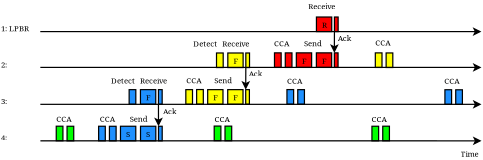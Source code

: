 <?xml version="1.0" encoding="UTF-8"?>
<dia:diagram xmlns:dia="http://www.lysator.liu.se/~alla/dia/">
  <dia:layer name="Background" visible="true" active="true">
    <dia:object type="Standard - Text" version="1" id="O0">
      <dia:attribute name="obj_pos">
        <dia:point val="1.5,5"/>
      </dia:attribute>
      <dia:attribute name="obj_bb">
        <dia:rectangle val="1.5,4.405;4.133,5.152"/>
      </dia:attribute>
      <dia:attribute name="text">
        <dia:composite type="text">
          <dia:attribute name="string">
            <dia:string>#1: LPBR#</dia:string>
          </dia:attribute>
          <dia:attribute name="font">
            <dia:font family="serif" style="0" name="Times-Roman"/>
          </dia:attribute>
          <dia:attribute name="height">
            <dia:real val="0.8"/>
          </dia:attribute>
          <dia:attribute name="pos">
            <dia:point val="1.5,5"/>
          </dia:attribute>
          <dia:attribute name="color">
            <dia:color val="#000000"/>
          </dia:attribute>
          <dia:attribute name="alignment">
            <dia:enum val="0"/>
          </dia:attribute>
        </dia:composite>
      </dia:attribute>
      <dia:attribute name="valign">
        <dia:enum val="3"/>
      </dia:attribute>
    </dia:object>
    <dia:object type="Standard - Text" version="1" id="O1">
      <dia:attribute name="obj_pos">
        <dia:point val="1.5,8"/>
      </dia:attribute>
      <dia:attribute name="obj_bb">
        <dia:rectangle val="1.5,7.405;2.325,8.152"/>
      </dia:attribute>
      <dia:attribute name="text">
        <dia:composite type="text">
          <dia:attribute name="string">
            <dia:string>#2: #</dia:string>
          </dia:attribute>
          <dia:attribute name="font">
            <dia:font family="serif" style="0" name="Times-Roman"/>
          </dia:attribute>
          <dia:attribute name="height">
            <dia:real val="0.8"/>
          </dia:attribute>
          <dia:attribute name="pos">
            <dia:point val="1.5,8"/>
          </dia:attribute>
          <dia:attribute name="color">
            <dia:color val="#000000"/>
          </dia:attribute>
          <dia:attribute name="alignment">
            <dia:enum val="0"/>
          </dia:attribute>
        </dia:composite>
      </dia:attribute>
      <dia:attribute name="valign">
        <dia:enum val="3"/>
      </dia:attribute>
    </dia:object>
    <dia:object type="Standard - Text" version="1" id="O2">
      <dia:attribute name="obj_pos">
        <dia:point val="1.5,11"/>
      </dia:attribute>
      <dia:attribute name="obj_bb">
        <dia:rectangle val="1.5,10.405;2.123,11.152"/>
      </dia:attribute>
      <dia:attribute name="text">
        <dia:composite type="text">
          <dia:attribute name="string">
            <dia:string>#3:#</dia:string>
          </dia:attribute>
          <dia:attribute name="font">
            <dia:font family="serif" style="0" name="Times-Roman"/>
          </dia:attribute>
          <dia:attribute name="height">
            <dia:real val="0.8"/>
          </dia:attribute>
          <dia:attribute name="pos">
            <dia:point val="1.5,11"/>
          </dia:attribute>
          <dia:attribute name="color">
            <dia:color val="#000000"/>
          </dia:attribute>
          <dia:attribute name="alignment">
            <dia:enum val="0"/>
          </dia:attribute>
        </dia:composite>
      </dia:attribute>
      <dia:attribute name="valign">
        <dia:enum val="3"/>
      </dia:attribute>
    </dia:object>
    <dia:object type="Standard - Text" version="1" id="O3">
      <dia:attribute name="obj_pos">
        <dia:point val="1.5,14"/>
      </dia:attribute>
      <dia:attribute name="obj_bb">
        <dia:rectangle val="1.5,13.405;2.123,14.152"/>
      </dia:attribute>
      <dia:attribute name="text">
        <dia:composite type="text">
          <dia:attribute name="string">
            <dia:string>#4:#</dia:string>
          </dia:attribute>
          <dia:attribute name="font">
            <dia:font family="serif" style="0" name="Times-Roman"/>
          </dia:attribute>
          <dia:attribute name="height">
            <dia:real val="0.8"/>
          </dia:attribute>
          <dia:attribute name="pos">
            <dia:point val="1.5,14"/>
          </dia:attribute>
          <dia:attribute name="color">
            <dia:color val="#000000"/>
          </dia:attribute>
          <dia:attribute name="alignment">
            <dia:enum val="0"/>
          </dia:attribute>
        </dia:composite>
      </dia:attribute>
      <dia:attribute name="valign">
        <dia:enum val="3"/>
      </dia:attribute>
    </dia:object>
    <dia:object type="Standard - Box" version="0" id="O4">
      <dia:attribute name="obj_pos">
        <dia:point val="6.05,12.826"/>
      </dia:attribute>
      <dia:attribute name="obj_bb">
        <dia:rectangle val="6,12.776;6.65,14.076"/>
      </dia:attribute>
      <dia:attribute name="elem_corner">
        <dia:point val="6.05,12.826"/>
      </dia:attribute>
      <dia:attribute name="elem_width">
        <dia:real val="0.55"/>
      </dia:attribute>
      <dia:attribute name="elem_height">
        <dia:real val="1.2"/>
      </dia:attribute>
      <dia:attribute name="border_width">
        <dia:real val="0.1"/>
      </dia:attribute>
      <dia:attribute name="inner_color">
        <dia:color val="#00ff00"/>
      </dia:attribute>
      <dia:attribute name="show_background">
        <dia:boolean val="true"/>
      </dia:attribute>
    </dia:object>
    <dia:object type="Standard - Box" version="0" id="O5">
      <dia:attribute name="obj_pos">
        <dia:point val="6.94,12.831"/>
      </dia:attribute>
      <dia:attribute name="obj_bb">
        <dia:rectangle val="6.89,12.781;7.54,14.081"/>
      </dia:attribute>
      <dia:attribute name="elem_corner">
        <dia:point val="6.94,12.831"/>
      </dia:attribute>
      <dia:attribute name="elem_width">
        <dia:real val="0.55"/>
      </dia:attribute>
      <dia:attribute name="elem_height">
        <dia:real val="1.2"/>
      </dia:attribute>
      <dia:attribute name="border_width">
        <dia:real val="0.1"/>
      </dia:attribute>
      <dia:attribute name="inner_color">
        <dia:color val="#00ff00"/>
      </dia:attribute>
      <dia:attribute name="show_background">
        <dia:boolean val="true"/>
      </dia:attribute>
    </dia:object>
    <dia:object type="Standard - Box" version="0" id="O6">
      <dia:attribute name="obj_pos">
        <dia:point val="9.54,12.83"/>
      </dia:attribute>
      <dia:attribute name="obj_bb">
        <dia:rectangle val="9.49,12.78;10.14,14.08"/>
      </dia:attribute>
      <dia:attribute name="elem_corner">
        <dia:point val="9.54,12.83"/>
      </dia:attribute>
      <dia:attribute name="elem_width">
        <dia:real val="0.55"/>
      </dia:attribute>
      <dia:attribute name="elem_height">
        <dia:real val="1.2"/>
      </dia:attribute>
      <dia:attribute name="border_width">
        <dia:real val="0.1"/>
      </dia:attribute>
      <dia:attribute name="inner_color">
        <dia:color val="#1e90ff"/>
      </dia:attribute>
      <dia:attribute name="show_background">
        <dia:boolean val="true"/>
      </dia:attribute>
    </dia:object>
    <dia:object type="Standard - Box" version="0" id="O7">
      <dia:attribute name="obj_pos">
        <dia:point val="10.43,12.833"/>
      </dia:attribute>
      <dia:attribute name="obj_bb">
        <dia:rectangle val="10.38,12.783;11.03,14.083"/>
      </dia:attribute>
      <dia:attribute name="elem_corner">
        <dia:point val="10.43,12.833"/>
      </dia:attribute>
      <dia:attribute name="elem_width">
        <dia:real val="0.55"/>
      </dia:attribute>
      <dia:attribute name="elem_height">
        <dia:real val="1.2"/>
      </dia:attribute>
      <dia:attribute name="border_width">
        <dia:real val="0.1"/>
      </dia:attribute>
      <dia:attribute name="inner_color">
        <dia:color val="#1e90ff"/>
      </dia:attribute>
      <dia:attribute name="show_background">
        <dia:boolean val="true"/>
      </dia:attribute>
    </dia:object>
    <dia:object type="Standard - Box" version="0" id="O8">
      <dia:attribute name="obj_pos">
        <dia:point val="11.34,12.83"/>
      </dia:attribute>
      <dia:attribute name="obj_bb">
        <dia:rectangle val="11.29,12.78;12.65,14.08"/>
      </dia:attribute>
      <dia:attribute name="elem_corner">
        <dia:point val="11.34,12.83"/>
      </dia:attribute>
      <dia:attribute name="elem_width">
        <dia:real val="1.26"/>
      </dia:attribute>
      <dia:attribute name="elem_height">
        <dia:real val="1.2"/>
      </dia:attribute>
      <dia:attribute name="border_width">
        <dia:real val="0.1"/>
      </dia:attribute>
      <dia:attribute name="inner_color">
        <dia:color val="#1e90ff"/>
      </dia:attribute>
      <dia:attribute name="show_background">
        <dia:boolean val="true"/>
      </dia:attribute>
    </dia:object>
    <dia:object type="Standard - Text" version="1" id="O9">
      <dia:attribute name="obj_pos">
        <dia:point val="11.8,13.723"/>
      </dia:attribute>
      <dia:attribute name="obj_bb">
        <dia:rectangle val="11.8,13.128;12.238,13.875"/>
      </dia:attribute>
      <dia:attribute name="text">
        <dia:composite type="text">
          <dia:attribute name="string">
            <dia:string>#S#</dia:string>
          </dia:attribute>
          <dia:attribute name="font">
            <dia:font family="serif" style="0" name="Times-Roman"/>
          </dia:attribute>
          <dia:attribute name="height">
            <dia:real val="0.8"/>
          </dia:attribute>
          <dia:attribute name="pos">
            <dia:point val="11.8,13.723"/>
          </dia:attribute>
          <dia:attribute name="color">
            <dia:color val="#000000"/>
          </dia:attribute>
          <dia:attribute name="alignment">
            <dia:enum val="0"/>
          </dia:attribute>
        </dia:composite>
      </dia:attribute>
      <dia:attribute name="valign">
        <dia:enum val="3"/>
      </dia:attribute>
    </dia:object>
    <dia:object type="Standard - Box" version="0" id="O10">
      <dia:attribute name="obj_pos">
        <dia:point val="12.99,12.83"/>
      </dia:attribute>
      <dia:attribute name="obj_bb">
        <dia:rectangle val="12.94,12.78;14.3,14.08"/>
      </dia:attribute>
      <dia:attribute name="elem_corner">
        <dia:point val="12.99,12.83"/>
      </dia:attribute>
      <dia:attribute name="elem_width">
        <dia:real val="1.26"/>
      </dia:attribute>
      <dia:attribute name="elem_height">
        <dia:real val="1.2"/>
      </dia:attribute>
      <dia:attribute name="border_width">
        <dia:real val="0.1"/>
      </dia:attribute>
      <dia:attribute name="inner_color">
        <dia:color val="#1e90ff"/>
      </dia:attribute>
      <dia:attribute name="show_background">
        <dia:boolean val="true"/>
      </dia:attribute>
    </dia:object>
    <dia:object type="Standard - Text" version="1" id="O11">
      <dia:attribute name="obj_pos">
        <dia:point val="13.45,13.723"/>
      </dia:attribute>
      <dia:attribute name="obj_bb">
        <dia:rectangle val="13.45,13.128;13.887,13.875"/>
      </dia:attribute>
      <dia:attribute name="text">
        <dia:composite type="text">
          <dia:attribute name="string">
            <dia:string>#S#</dia:string>
          </dia:attribute>
          <dia:attribute name="font">
            <dia:font family="serif" style="0" name="Times-Roman"/>
          </dia:attribute>
          <dia:attribute name="height">
            <dia:real val="0.8"/>
          </dia:attribute>
          <dia:attribute name="pos">
            <dia:point val="13.45,13.723"/>
          </dia:attribute>
          <dia:attribute name="color">
            <dia:color val="#000000"/>
          </dia:attribute>
          <dia:attribute name="alignment">
            <dia:enum val="0"/>
          </dia:attribute>
        </dia:composite>
      </dia:attribute>
      <dia:attribute name="valign">
        <dia:enum val="3"/>
      </dia:attribute>
    </dia:object>
    <dia:object type="Standard - Box" version="0" id="O12">
      <dia:attribute name="obj_pos">
        <dia:point val="12.053,9.816"/>
      </dia:attribute>
      <dia:attribute name="obj_bb">
        <dia:rectangle val="12.004,9.766;12.653,11.066"/>
      </dia:attribute>
      <dia:attribute name="elem_corner">
        <dia:point val="12.053,9.816"/>
      </dia:attribute>
      <dia:attribute name="elem_width">
        <dia:real val="0.55"/>
      </dia:attribute>
      <dia:attribute name="elem_height">
        <dia:real val="1.2"/>
      </dia:attribute>
      <dia:attribute name="border_width">
        <dia:real val="0.1"/>
      </dia:attribute>
      <dia:attribute name="inner_color">
        <dia:color val="#1e90ff"/>
      </dia:attribute>
      <dia:attribute name="show_background">
        <dia:boolean val="true"/>
      </dia:attribute>
    </dia:object>
    <dia:object type="Standard - Box" version="0" id="O13">
      <dia:attribute name="obj_pos">
        <dia:point val="12.985,9.814"/>
      </dia:attribute>
      <dia:attribute name="obj_bb">
        <dia:rectangle val="12.935,9.764;14.295,11.064"/>
      </dia:attribute>
      <dia:attribute name="elem_corner">
        <dia:point val="12.985,9.814"/>
      </dia:attribute>
      <dia:attribute name="elem_width">
        <dia:real val="1.26"/>
      </dia:attribute>
      <dia:attribute name="elem_height">
        <dia:real val="1.2"/>
      </dia:attribute>
      <dia:attribute name="border_width">
        <dia:real val="0.1"/>
      </dia:attribute>
      <dia:attribute name="inner_color">
        <dia:color val="#1e90ff"/>
      </dia:attribute>
      <dia:attribute name="show_background">
        <dia:boolean val="true"/>
      </dia:attribute>
    </dia:object>
    <dia:object type="Standard - Text" version="1" id="O14">
      <dia:attribute name="obj_pos">
        <dia:point val="13.445,10.697"/>
      </dia:attribute>
      <dia:attribute name="obj_bb">
        <dia:rectangle val="13.445,10.102;13.89,10.85"/>
      </dia:attribute>
      <dia:attribute name="text">
        <dia:composite type="text">
          <dia:attribute name="string">
            <dia:string>#F#</dia:string>
          </dia:attribute>
          <dia:attribute name="font">
            <dia:font family="serif" style="0" name="Times-Roman"/>
          </dia:attribute>
          <dia:attribute name="height">
            <dia:real val="0.8"/>
          </dia:attribute>
          <dia:attribute name="pos">
            <dia:point val="13.445,10.697"/>
          </dia:attribute>
          <dia:attribute name="color">
            <dia:color val="#000000"/>
          </dia:attribute>
          <dia:attribute name="alignment">
            <dia:enum val="0"/>
          </dia:attribute>
        </dia:composite>
      </dia:attribute>
      <dia:attribute name="valign">
        <dia:enum val="3"/>
      </dia:attribute>
    </dia:object>
    <dia:object type="Standard - Box" version="0" id="O15">
      <dia:attribute name="obj_pos">
        <dia:point val="14.468,9.814"/>
      </dia:attribute>
      <dia:attribute name="obj_bb">
        <dia:rectangle val="14.418,9.764;14.823,11.064"/>
      </dia:attribute>
      <dia:attribute name="elem_corner">
        <dia:point val="14.468,9.814"/>
      </dia:attribute>
      <dia:attribute name="elem_width">
        <dia:real val="0.305"/>
      </dia:attribute>
      <dia:attribute name="elem_height">
        <dia:real val="1.2"/>
      </dia:attribute>
      <dia:attribute name="border_width">
        <dia:real val="0.1"/>
      </dia:attribute>
      <dia:attribute name="inner_color">
        <dia:color val="#1e90ff"/>
      </dia:attribute>
      <dia:attribute name="show_background">
        <dia:boolean val="true"/>
      </dia:attribute>
    </dia:object>
    <dia:object type="Standard - Box" version="0" id="O16">
      <dia:attribute name="obj_pos">
        <dia:point val="14.471,12.831"/>
      </dia:attribute>
      <dia:attribute name="obj_bb">
        <dia:rectangle val="14.421,12.781;14.826,14.081"/>
      </dia:attribute>
      <dia:attribute name="elem_corner">
        <dia:point val="14.471,12.831"/>
      </dia:attribute>
      <dia:attribute name="elem_width">
        <dia:real val="0.305"/>
      </dia:attribute>
      <dia:attribute name="elem_height">
        <dia:real val="1.2"/>
      </dia:attribute>
      <dia:attribute name="border_width">
        <dia:real val="0.1"/>
      </dia:attribute>
      <dia:attribute name="inner_color">
        <dia:color val="#1e90ff"/>
      </dia:attribute>
      <dia:attribute name="show_background">
        <dia:boolean val="true"/>
      </dia:attribute>
    </dia:object>
    <dia:object type="Standard - Box" version="0" id="O17">
      <dia:attribute name="obj_pos">
        <dia:point val="16.722,9.815"/>
      </dia:attribute>
      <dia:attribute name="obj_bb">
        <dia:rectangle val="16.672,9.765;17.322,11.065"/>
      </dia:attribute>
      <dia:attribute name="elem_corner">
        <dia:point val="16.722,9.815"/>
      </dia:attribute>
      <dia:attribute name="elem_width">
        <dia:real val="0.55"/>
      </dia:attribute>
      <dia:attribute name="elem_height">
        <dia:real val="1.2"/>
      </dia:attribute>
      <dia:attribute name="border_width">
        <dia:real val="0.1"/>
      </dia:attribute>
      <dia:attribute name="inner_color">
        <dia:color val="#ffff00"/>
      </dia:attribute>
      <dia:attribute name="show_background">
        <dia:boolean val="true"/>
      </dia:attribute>
    </dia:object>
    <dia:object type="Standard - Box" version="0" id="O18">
      <dia:attribute name="obj_pos">
        <dia:point val="17.612,9.808"/>
      </dia:attribute>
      <dia:attribute name="obj_bb">
        <dia:rectangle val="17.562,9.758;18.212,11.058"/>
      </dia:attribute>
      <dia:attribute name="elem_corner">
        <dia:point val="17.612,9.808"/>
      </dia:attribute>
      <dia:attribute name="elem_width">
        <dia:real val="0.55"/>
      </dia:attribute>
      <dia:attribute name="elem_height">
        <dia:real val="1.2"/>
      </dia:attribute>
      <dia:attribute name="border_width">
        <dia:real val="0.1"/>
      </dia:attribute>
      <dia:attribute name="inner_color">
        <dia:color val="#ffff00"/>
      </dia:attribute>
      <dia:attribute name="show_background">
        <dia:boolean val="true"/>
      </dia:attribute>
    </dia:object>
    <dia:object type="Standard - Box" version="0" id="O19">
      <dia:attribute name="obj_pos">
        <dia:point val="18.522,9.815"/>
      </dia:attribute>
      <dia:attribute name="obj_bb">
        <dia:rectangle val="18.472,9.765;19.832,11.065"/>
      </dia:attribute>
      <dia:attribute name="elem_corner">
        <dia:point val="18.522,9.815"/>
      </dia:attribute>
      <dia:attribute name="elem_width">
        <dia:real val="1.26"/>
      </dia:attribute>
      <dia:attribute name="elem_height">
        <dia:real val="1.2"/>
      </dia:attribute>
      <dia:attribute name="border_width">
        <dia:real val="0.1"/>
      </dia:attribute>
      <dia:attribute name="inner_color">
        <dia:color val="#ffff00"/>
      </dia:attribute>
      <dia:attribute name="show_background">
        <dia:boolean val="true"/>
      </dia:attribute>
    </dia:object>
    <dia:object type="Standard - Text" version="1" id="O20">
      <dia:attribute name="obj_pos">
        <dia:point val="18.982,10.698"/>
      </dia:attribute>
      <dia:attribute name="obj_bb">
        <dia:rectangle val="18.982,10.103;19.427,10.851"/>
      </dia:attribute>
      <dia:attribute name="text">
        <dia:composite type="text">
          <dia:attribute name="string">
            <dia:string>#F#</dia:string>
          </dia:attribute>
          <dia:attribute name="font">
            <dia:font family="serif" style="0" name="Times-Roman"/>
          </dia:attribute>
          <dia:attribute name="height">
            <dia:real val="0.8"/>
          </dia:attribute>
          <dia:attribute name="pos">
            <dia:point val="18.982,10.698"/>
          </dia:attribute>
          <dia:attribute name="color">
            <dia:color val="#000000"/>
          </dia:attribute>
          <dia:attribute name="alignment">
            <dia:enum val="0"/>
          </dia:attribute>
        </dia:composite>
      </dia:attribute>
      <dia:attribute name="valign">
        <dia:enum val="3"/>
      </dia:attribute>
    </dia:object>
    <dia:object type="Standard - Box" version="0" id="O21">
      <dia:attribute name="obj_pos">
        <dia:point val="20.172,9.815"/>
      </dia:attribute>
      <dia:attribute name="obj_bb">
        <dia:rectangle val="20.122,9.765;21.482,11.065"/>
      </dia:attribute>
      <dia:attribute name="elem_corner">
        <dia:point val="20.172,9.815"/>
      </dia:attribute>
      <dia:attribute name="elem_width">
        <dia:real val="1.26"/>
      </dia:attribute>
      <dia:attribute name="elem_height">
        <dia:real val="1.2"/>
      </dia:attribute>
      <dia:attribute name="border_width">
        <dia:real val="0.1"/>
      </dia:attribute>
      <dia:attribute name="inner_color">
        <dia:color val="#ffff00"/>
      </dia:attribute>
      <dia:attribute name="show_background">
        <dia:boolean val="true"/>
      </dia:attribute>
    </dia:object>
    <dia:object type="Standard - Text" version="1" id="O22">
      <dia:attribute name="obj_pos">
        <dia:point val="20.632,10.698"/>
      </dia:attribute>
      <dia:attribute name="obj_bb">
        <dia:rectangle val="20.632,10.103;21.077,10.851"/>
      </dia:attribute>
      <dia:attribute name="text">
        <dia:composite type="text">
          <dia:attribute name="string">
            <dia:string>#F#</dia:string>
          </dia:attribute>
          <dia:attribute name="font">
            <dia:font family="serif" style="0" name="Times-Roman"/>
          </dia:attribute>
          <dia:attribute name="height">
            <dia:real val="0.8"/>
          </dia:attribute>
          <dia:attribute name="pos">
            <dia:point val="20.632,10.698"/>
          </dia:attribute>
          <dia:attribute name="color">
            <dia:color val="#000000"/>
          </dia:attribute>
          <dia:attribute name="alignment">
            <dia:enum val="0"/>
          </dia:attribute>
        </dia:composite>
      </dia:attribute>
      <dia:attribute name="valign">
        <dia:enum val="3"/>
      </dia:attribute>
    </dia:object>
    <dia:object type="Standard - Box" version="0" id="O23">
      <dia:attribute name="obj_pos">
        <dia:point val="21.653,9.815"/>
      </dia:attribute>
      <dia:attribute name="obj_bb">
        <dia:rectangle val="21.603,9.765;22.008,11.065"/>
      </dia:attribute>
      <dia:attribute name="elem_corner">
        <dia:point val="21.653,9.815"/>
      </dia:attribute>
      <dia:attribute name="elem_width">
        <dia:real val="0.305"/>
      </dia:attribute>
      <dia:attribute name="elem_height">
        <dia:real val="1.2"/>
      </dia:attribute>
      <dia:attribute name="border_width">
        <dia:real val="0.1"/>
      </dia:attribute>
      <dia:attribute name="inner_color">
        <dia:color val="#ffff00"/>
      </dia:attribute>
      <dia:attribute name="show_background">
        <dia:boolean val="true"/>
      </dia:attribute>
    </dia:object>
    <dia:object type="Standard - Box" version="0" id="O24">
      <dia:attribute name="obj_pos">
        <dia:point val="19.249,6.796"/>
      </dia:attribute>
      <dia:attribute name="obj_bb">
        <dia:rectangle val="19.199,6.746;19.849,8.046"/>
      </dia:attribute>
      <dia:attribute name="elem_corner">
        <dia:point val="19.249,6.796"/>
      </dia:attribute>
      <dia:attribute name="elem_width">
        <dia:real val="0.55"/>
      </dia:attribute>
      <dia:attribute name="elem_height">
        <dia:real val="1.2"/>
      </dia:attribute>
      <dia:attribute name="border_width">
        <dia:real val="0.1"/>
      </dia:attribute>
      <dia:attribute name="inner_color">
        <dia:color val="#ffff00"/>
      </dia:attribute>
      <dia:attribute name="show_background">
        <dia:boolean val="true"/>
      </dia:attribute>
    </dia:object>
    <dia:object type="Standard - Box" version="0" id="O25">
      <dia:attribute name="obj_pos">
        <dia:point val="20.18,6.797"/>
      </dia:attribute>
      <dia:attribute name="obj_bb">
        <dia:rectangle val="20.13,6.747;21.49,8.047"/>
      </dia:attribute>
      <dia:attribute name="elem_corner">
        <dia:point val="20.18,6.797"/>
      </dia:attribute>
      <dia:attribute name="elem_width">
        <dia:real val="1.26"/>
      </dia:attribute>
      <dia:attribute name="elem_height">
        <dia:real val="1.2"/>
      </dia:attribute>
      <dia:attribute name="border_width">
        <dia:real val="0.1"/>
      </dia:attribute>
      <dia:attribute name="inner_color">
        <dia:color val="#ffff00"/>
      </dia:attribute>
      <dia:attribute name="show_background">
        <dia:boolean val="true"/>
      </dia:attribute>
    </dia:object>
    <dia:object type="Standard - Text" version="1" id="O26">
      <dia:attribute name="obj_pos">
        <dia:point val="20.64,7.69"/>
      </dia:attribute>
      <dia:attribute name="obj_bb">
        <dia:rectangle val="20.64,7.095;21.085,7.842"/>
      </dia:attribute>
      <dia:attribute name="text">
        <dia:composite type="text">
          <dia:attribute name="string">
            <dia:string>#F#</dia:string>
          </dia:attribute>
          <dia:attribute name="font">
            <dia:font family="serif" style="0" name="Times-Roman"/>
          </dia:attribute>
          <dia:attribute name="height">
            <dia:real val="0.8"/>
          </dia:attribute>
          <dia:attribute name="pos">
            <dia:point val="20.64,7.69"/>
          </dia:attribute>
          <dia:attribute name="color">
            <dia:color val="#000000"/>
          </dia:attribute>
          <dia:attribute name="alignment">
            <dia:enum val="0"/>
          </dia:attribute>
        </dia:composite>
      </dia:attribute>
      <dia:attribute name="valign">
        <dia:enum val="3"/>
      </dia:attribute>
    </dia:object>
    <dia:object type="Standard - Box" version="0" id="O27">
      <dia:attribute name="obj_pos">
        <dia:point val="21.663,6.797"/>
      </dia:attribute>
      <dia:attribute name="obj_bb">
        <dia:rectangle val="21.613,6.747;22.018,8.047"/>
      </dia:attribute>
      <dia:attribute name="elem_corner">
        <dia:point val="21.663,6.797"/>
      </dia:attribute>
      <dia:attribute name="elem_width">
        <dia:real val="0.305"/>
      </dia:attribute>
      <dia:attribute name="elem_height">
        <dia:real val="1.2"/>
      </dia:attribute>
      <dia:attribute name="border_width">
        <dia:real val="0.1"/>
      </dia:attribute>
      <dia:attribute name="inner_color">
        <dia:color val="#ffff00"/>
      </dia:attribute>
      <dia:attribute name="show_background">
        <dia:boolean val="true"/>
      </dia:attribute>
    </dia:object>
    <dia:object type="Standard - Box" version="0" id="O28">
      <dia:attribute name="obj_pos">
        <dia:point val="24.023,6.786"/>
      </dia:attribute>
      <dia:attribute name="obj_bb">
        <dia:rectangle val="23.973,6.736;24.623,8.036"/>
      </dia:attribute>
      <dia:attribute name="elem_corner">
        <dia:point val="24.023,6.786"/>
      </dia:attribute>
      <dia:attribute name="elem_width">
        <dia:real val="0.55"/>
      </dia:attribute>
      <dia:attribute name="elem_height">
        <dia:real val="1.2"/>
      </dia:attribute>
      <dia:attribute name="border_width">
        <dia:real val="0.1"/>
      </dia:attribute>
      <dia:attribute name="inner_color">
        <dia:color val="#ff0000"/>
      </dia:attribute>
      <dia:attribute name="show_background">
        <dia:boolean val="true"/>
      </dia:attribute>
    </dia:object>
    <dia:object type="Standard - Box" version="0" id="O29">
      <dia:attribute name="obj_pos">
        <dia:point val="24.913,6.788"/>
      </dia:attribute>
      <dia:attribute name="obj_bb">
        <dia:rectangle val="24.863,6.738;25.513,8.038"/>
      </dia:attribute>
      <dia:attribute name="elem_corner">
        <dia:point val="24.913,6.788"/>
      </dia:attribute>
      <dia:attribute name="elem_width">
        <dia:real val="0.55"/>
      </dia:attribute>
      <dia:attribute name="elem_height">
        <dia:real val="1.2"/>
      </dia:attribute>
      <dia:attribute name="border_width">
        <dia:real val="0.1"/>
      </dia:attribute>
      <dia:attribute name="inner_color">
        <dia:color val="#ff0000"/>
      </dia:attribute>
      <dia:attribute name="show_background">
        <dia:boolean val="true"/>
      </dia:attribute>
    </dia:object>
    <dia:object type="Standard - Box" version="0" id="O30">
      <dia:attribute name="obj_pos">
        <dia:point val="25.823,6.786"/>
      </dia:attribute>
      <dia:attribute name="obj_bb">
        <dia:rectangle val="25.773,6.736;27.133,8.036"/>
      </dia:attribute>
      <dia:attribute name="elem_corner">
        <dia:point val="25.823,6.786"/>
      </dia:attribute>
      <dia:attribute name="elem_width">
        <dia:real val="1.26"/>
      </dia:attribute>
      <dia:attribute name="elem_height">
        <dia:real val="1.2"/>
      </dia:attribute>
      <dia:attribute name="border_width">
        <dia:real val="0.1"/>
      </dia:attribute>
      <dia:attribute name="inner_color">
        <dia:color val="#ff0000"/>
      </dia:attribute>
      <dia:attribute name="show_background">
        <dia:boolean val="true"/>
      </dia:attribute>
    </dia:object>
    <dia:object type="Standard - Text" version="1" id="O31">
      <dia:attribute name="obj_pos">
        <dia:point val="26.283,7.678"/>
      </dia:attribute>
      <dia:attribute name="obj_bb">
        <dia:rectangle val="26.283,7.083;26.728,7.831"/>
      </dia:attribute>
      <dia:attribute name="text">
        <dia:composite type="text">
          <dia:attribute name="string">
            <dia:string>#F#</dia:string>
          </dia:attribute>
          <dia:attribute name="font">
            <dia:font family="serif" style="0" name="Times-Roman"/>
          </dia:attribute>
          <dia:attribute name="height">
            <dia:real val="0.8"/>
          </dia:attribute>
          <dia:attribute name="pos">
            <dia:point val="26.283,7.678"/>
          </dia:attribute>
          <dia:attribute name="color">
            <dia:color val="#000000"/>
          </dia:attribute>
          <dia:attribute name="alignment">
            <dia:enum val="0"/>
          </dia:attribute>
        </dia:composite>
      </dia:attribute>
      <dia:attribute name="valign">
        <dia:enum val="3"/>
      </dia:attribute>
    </dia:object>
    <dia:object type="Standard - Box" version="0" id="O32">
      <dia:attribute name="obj_pos">
        <dia:point val="27.473,6.786"/>
      </dia:attribute>
      <dia:attribute name="obj_bb">
        <dia:rectangle val="27.423,6.736;28.783,8.036"/>
      </dia:attribute>
      <dia:attribute name="elem_corner">
        <dia:point val="27.473,6.786"/>
      </dia:attribute>
      <dia:attribute name="elem_width">
        <dia:real val="1.26"/>
      </dia:attribute>
      <dia:attribute name="elem_height">
        <dia:real val="1.2"/>
      </dia:attribute>
      <dia:attribute name="border_width">
        <dia:real val="0.1"/>
      </dia:attribute>
      <dia:attribute name="inner_color">
        <dia:color val="#ff0000"/>
      </dia:attribute>
      <dia:attribute name="show_background">
        <dia:boolean val="true"/>
      </dia:attribute>
    </dia:object>
    <dia:object type="Standard - Text" version="1" id="O33">
      <dia:attribute name="obj_pos">
        <dia:point val="27.933,7.678"/>
      </dia:attribute>
      <dia:attribute name="obj_bb">
        <dia:rectangle val="27.933,7.083;28.378,7.831"/>
      </dia:attribute>
      <dia:attribute name="text">
        <dia:composite type="text">
          <dia:attribute name="string">
            <dia:string>#F#</dia:string>
          </dia:attribute>
          <dia:attribute name="font">
            <dia:font family="serif" style="0" name="Times-Roman"/>
          </dia:attribute>
          <dia:attribute name="height">
            <dia:real val="0.8"/>
          </dia:attribute>
          <dia:attribute name="pos">
            <dia:point val="27.933,7.678"/>
          </dia:attribute>
          <dia:attribute name="color">
            <dia:color val="#000000"/>
          </dia:attribute>
          <dia:attribute name="alignment">
            <dia:enum val="0"/>
          </dia:attribute>
        </dia:composite>
      </dia:attribute>
      <dia:attribute name="valign">
        <dia:enum val="3"/>
      </dia:attribute>
    </dia:object>
    <dia:object type="Standard - Box" version="0" id="O34">
      <dia:attribute name="obj_pos">
        <dia:point val="28.954,6.787"/>
      </dia:attribute>
      <dia:attribute name="obj_bb">
        <dia:rectangle val="28.904,6.737;29.309,8.037"/>
      </dia:attribute>
      <dia:attribute name="elem_corner">
        <dia:point val="28.954,6.787"/>
      </dia:attribute>
      <dia:attribute name="elem_width">
        <dia:real val="0.305"/>
      </dia:attribute>
      <dia:attribute name="elem_height">
        <dia:real val="1.2"/>
      </dia:attribute>
      <dia:attribute name="border_width">
        <dia:real val="0.1"/>
      </dia:attribute>
      <dia:attribute name="inner_color">
        <dia:color val="#ff0000"/>
      </dia:attribute>
      <dia:attribute name="show_background">
        <dia:boolean val="true"/>
      </dia:attribute>
    </dia:object>
    <dia:object type="Standard - Box" version="0" id="O35">
      <dia:attribute name="obj_pos">
        <dia:point val="27.478,3.834"/>
      </dia:attribute>
      <dia:attribute name="obj_bb">
        <dia:rectangle val="27.428,3.784;28.788,5.084"/>
      </dia:attribute>
      <dia:attribute name="elem_corner">
        <dia:point val="27.478,3.834"/>
      </dia:attribute>
      <dia:attribute name="elem_width">
        <dia:real val="1.26"/>
      </dia:attribute>
      <dia:attribute name="elem_height">
        <dia:real val="1.2"/>
      </dia:attribute>
      <dia:attribute name="border_width">
        <dia:real val="0.1"/>
      </dia:attribute>
      <dia:attribute name="inner_color">
        <dia:color val="#ff0000"/>
      </dia:attribute>
      <dia:attribute name="show_background">
        <dia:boolean val="true"/>
      </dia:attribute>
    </dia:object>
    <dia:object type="Standard - Text" version="1" id="O36">
      <dia:attribute name="obj_pos">
        <dia:point val="27.938,4.727"/>
      </dia:attribute>
      <dia:attribute name="obj_bb">
        <dia:rectangle val="27.938,4.132;28.421,4.879"/>
      </dia:attribute>
      <dia:attribute name="text">
        <dia:composite type="text">
          <dia:attribute name="string">
            <dia:string>#R#</dia:string>
          </dia:attribute>
          <dia:attribute name="font">
            <dia:font family="serif" style="0" name="Times-Roman"/>
          </dia:attribute>
          <dia:attribute name="height">
            <dia:real val="0.8"/>
          </dia:attribute>
          <dia:attribute name="pos">
            <dia:point val="27.938,4.727"/>
          </dia:attribute>
          <dia:attribute name="color">
            <dia:color val="#000000"/>
          </dia:attribute>
          <dia:attribute name="alignment">
            <dia:enum val="0"/>
          </dia:attribute>
        </dia:composite>
      </dia:attribute>
      <dia:attribute name="valign">
        <dia:enum val="3"/>
      </dia:attribute>
    </dia:object>
    <dia:object type="Standard - Box" version="0" id="O37">
      <dia:attribute name="obj_pos">
        <dia:point val="28.961,3.834"/>
      </dia:attribute>
      <dia:attribute name="obj_bb">
        <dia:rectangle val="28.911,3.784;29.316,5.084"/>
      </dia:attribute>
      <dia:attribute name="elem_corner">
        <dia:point val="28.961,3.834"/>
      </dia:attribute>
      <dia:attribute name="elem_width">
        <dia:real val="0.305"/>
      </dia:attribute>
      <dia:attribute name="elem_height">
        <dia:real val="1.2"/>
      </dia:attribute>
      <dia:attribute name="border_width">
        <dia:real val="0.1"/>
      </dia:attribute>
      <dia:attribute name="inner_color">
        <dia:color val="#ff0000"/>
      </dia:attribute>
      <dia:attribute name="show_background">
        <dia:boolean val="true"/>
      </dia:attribute>
    </dia:object>
    <dia:object type="Standard - Box" version="0" id="O38">
      <dia:attribute name="obj_pos">
        <dia:point val="19.059,12.816"/>
      </dia:attribute>
      <dia:attribute name="obj_bb">
        <dia:rectangle val="19.009,12.766;19.659,14.066"/>
      </dia:attribute>
      <dia:attribute name="elem_corner">
        <dia:point val="19.059,12.816"/>
      </dia:attribute>
      <dia:attribute name="elem_width">
        <dia:real val="0.55"/>
      </dia:attribute>
      <dia:attribute name="elem_height">
        <dia:real val="1.2"/>
      </dia:attribute>
      <dia:attribute name="border_width">
        <dia:real val="0.1"/>
      </dia:attribute>
      <dia:attribute name="inner_color">
        <dia:color val="#00ff00"/>
      </dia:attribute>
      <dia:attribute name="show_background">
        <dia:boolean val="true"/>
      </dia:attribute>
    </dia:object>
    <dia:object type="Standard - Box" version="0" id="O39">
      <dia:attribute name="obj_pos">
        <dia:point val="19.949,12.821"/>
      </dia:attribute>
      <dia:attribute name="obj_bb">
        <dia:rectangle val="19.899,12.771;20.549,14.071"/>
      </dia:attribute>
      <dia:attribute name="elem_corner">
        <dia:point val="19.949,12.821"/>
      </dia:attribute>
      <dia:attribute name="elem_width">
        <dia:real val="0.55"/>
      </dia:attribute>
      <dia:attribute name="elem_height">
        <dia:real val="1.2"/>
      </dia:attribute>
      <dia:attribute name="border_width">
        <dia:real val="0.1"/>
      </dia:attribute>
      <dia:attribute name="inner_color">
        <dia:color val="#00ff00"/>
      </dia:attribute>
      <dia:attribute name="show_background">
        <dia:boolean val="true"/>
      </dia:attribute>
    </dia:object>
    <dia:object type="Standard - Box" version="0" id="O40">
      <dia:attribute name="obj_pos">
        <dia:point val="32.05,12.83"/>
      </dia:attribute>
      <dia:attribute name="obj_bb">
        <dia:rectangle val="32.0,12.78;32.65,14.08"/>
      </dia:attribute>
      <dia:attribute name="elem_corner">
        <dia:point val="32.05,12.83"/>
      </dia:attribute>
      <dia:attribute name="elem_width">
        <dia:real val="0.55"/>
      </dia:attribute>
      <dia:attribute name="elem_height">
        <dia:real val="1.2"/>
      </dia:attribute>
      <dia:attribute name="border_width">
        <dia:real val="0.1"/>
      </dia:attribute>
      <dia:attribute name="inner_color">
        <dia:color val="#00ff00"/>
      </dia:attribute>
      <dia:attribute name="show_background">
        <dia:boolean val="true"/>
      </dia:attribute>
    </dia:object>
    <dia:object type="Standard - Box" version="0" id="O41">
      <dia:attribute name="obj_pos">
        <dia:point val="32.94,12.826"/>
      </dia:attribute>
      <dia:attribute name="obj_bb">
        <dia:rectangle val="32.89,12.777;33.54,14.076"/>
      </dia:attribute>
      <dia:attribute name="elem_corner">
        <dia:point val="32.94,12.826"/>
      </dia:attribute>
      <dia:attribute name="elem_width">
        <dia:real val="0.55"/>
      </dia:attribute>
      <dia:attribute name="elem_height">
        <dia:real val="1.2"/>
      </dia:attribute>
      <dia:attribute name="border_width">
        <dia:real val="0.1"/>
      </dia:attribute>
      <dia:attribute name="inner_color">
        <dia:color val="#00ff00"/>
      </dia:attribute>
      <dia:attribute name="show_background">
        <dia:boolean val="true"/>
      </dia:attribute>
    </dia:object>
    <dia:object type="Standard - Box" version="0" id="O42">
      <dia:attribute name="obj_pos">
        <dia:point val="25.05,9.81"/>
      </dia:attribute>
      <dia:attribute name="obj_bb">
        <dia:rectangle val="25,9.76;25.65,11.06"/>
      </dia:attribute>
      <dia:attribute name="elem_corner">
        <dia:point val="25.05,9.81"/>
      </dia:attribute>
      <dia:attribute name="elem_width">
        <dia:real val="0.55"/>
      </dia:attribute>
      <dia:attribute name="elem_height">
        <dia:real val="1.2"/>
      </dia:attribute>
      <dia:attribute name="border_width">
        <dia:real val="0.1"/>
      </dia:attribute>
      <dia:attribute name="inner_color">
        <dia:color val="#1e90ff"/>
      </dia:attribute>
      <dia:attribute name="show_background">
        <dia:boolean val="true"/>
      </dia:attribute>
    </dia:object>
    <dia:object type="Standard - Box" version="0" id="O43">
      <dia:attribute name="obj_pos">
        <dia:point val="25.94,9.815"/>
      </dia:attribute>
      <dia:attribute name="obj_bb">
        <dia:rectangle val="25.89,9.765;26.54,11.065"/>
      </dia:attribute>
      <dia:attribute name="elem_corner">
        <dia:point val="25.94,9.815"/>
      </dia:attribute>
      <dia:attribute name="elem_width">
        <dia:real val="0.55"/>
      </dia:attribute>
      <dia:attribute name="elem_height">
        <dia:real val="1.2"/>
      </dia:attribute>
      <dia:attribute name="border_width">
        <dia:real val="0.1"/>
      </dia:attribute>
      <dia:attribute name="inner_color">
        <dia:color val="#1e90ff"/>
      </dia:attribute>
      <dia:attribute name="show_background">
        <dia:boolean val="true"/>
      </dia:attribute>
    </dia:object>
    <dia:object type="Standard - Box" version="0" id="O44">
      <dia:attribute name="obj_pos">
        <dia:point val="38.06,9.823"/>
      </dia:attribute>
      <dia:attribute name="obj_bb">
        <dia:rectangle val="38.01,9.773;38.66,11.073"/>
      </dia:attribute>
      <dia:attribute name="elem_corner">
        <dia:point val="38.06,9.823"/>
      </dia:attribute>
      <dia:attribute name="elem_width">
        <dia:real val="0.55"/>
      </dia:attribute>
      <dia:attribute name="elem_height">
        <dia:real val="1.2"/>
      </dia:attribute>
      <dia:attribute name="border_width">
        <dia:real val="0.1"/>
      </dia:attribute>
      <dia:attribute name="inner_color">
        <dia:color val="#1e90ff"/>
      </dia:attribute>
      <dia:attribute name="show_background">
        <dia:boolean val="true"/>
      </dia:attribute>
    </dia:object>
    <dia:object type="Standard - Box" version="0" id="O45">
      <dia:attribute name="obj_pos">
        <dia:point val="38.95,9.828"/>
      </dia:attribute>
      <dia:attribute name="obj_bb">
        <dia:rectangle val="38.9,9.778;39.55,11.078"/>
      </dia:attribute>
      <dia:attribute name="elem_corner">
        <dia:point val="38.95,9.828"/>
      </dia:attribute>
      <dia:attribute name="elem_width">
        <dia:real val="0.55"/>
      </dia:attribute>
      <dia:attribute name="elem_height">
        <dia:real val="1.2"/>
      </dia:attribute>
      <dia:attribute name="border_width">
        <dia:real val="0.1"/>
      </dia:attribute>
      <dia:attribute name="inner_color">
        <dia:color val="#1e90ff"/>
      </dia:attribute>
      <dia:attribute name="show_background">
        <dia:boolean val="true"/>
      </dia:attribute>
    </dia:object>
    <dia:object type="Standard - Box" version="0" id="O46">
      <dia:attribute name="obj_pos">
        <dia:point val="32.328,6.788"/>
      </dia:attribute>
      <dia:attribute name="obj_bb">
        <dia:rectangle val="32.278,6.738;32.928,8.038"/>
      </dia:attribute>
      <dia:attribute name="elem_corner">
        <dia:point val="32.328,6.788"/>
      </dia:attribute>
      <dia:attribute name="elem_width">
        <dia:real val="0.55"/>
      </dia:attribute>
      <dia:attribute name="elem_height">
        <dia:real val="1.2"/>
      </dia:attribute>
      <dia:attribute name="border_width">
        <dia:real val="0.1"/>
      </dia:attribute>
      <dia:attribute name="inner_color">
        <dia:color val="#ffff00"/>
      </dia:attribute>
      <dia:attribute name="show_background">
        <dia:boolean val="true"/>
      </dia:attribute>
    </dia:object>
    <dia:object type="Standard - Box" version="0" id="O47">
      <dia:attribute name="obj_pos">
        <dia:point val="33.218,6.793"/>
      </dia:attribute>
      <dia:attribute name="obj_bb">
        <dia:rectangle val="33.167,6.743;33.818,8.043"/>
      </dia:attribute>
      <dia:attribute name="elem_corner">
        <dia:point val="33.218,6.793"/>
      </dia:attribute>
      <dia:attribute name="elem_width">
        <dia:real val="0.55"/>
      </dia:attribute>
      <dia:attribute name="elem_height">
        <dia:real val="1.2"/>
      </dia:attribute>
      <dia:attribute name="border_width">
        <dia:real val="0.1"/>
      </dia:attribute>
      <dia:attribute name="inner_color">
        <dia:color val="#ffff00"/>
      </dia:attribute>
      <dia:attribute name="show_background">
        <dia:boolean val="true"/>
      </dia:attribute>
    </dia:object>
    <dia:object type="Standard - Text" version="1" id="O48">
      <dia:attribute name="obj_pos">
        <dia:point val="6.052,12.464"/>
      </dia:attribute>
      <dia:attribute name="obj_bb">
        <dia:rectangle val="6.052,11.869;7.494,12.617"/>
      </dia:attribute>
      <dia:attribute name="text">
        <dia:composite type="text">
          <dia:attribute name="string">
            <dia:string>#CCA#</dia:string>
          </dia:attribute>
          <dia:attribute name="font">
            <dia:font family="serif" style="0" name="Times-Roman"/>
          </dia:attribute>
          <dia:attribute name="height">
            <dia:real val="0.8"/>
          </dia:attribute>
          <dia:attribute name="pos">
            <dia:point val="6.052,12.464"/>
          </dia:attribute>
          <dia:attribute name="color">
            <dia:color val="#000000"/>
          </dia:attribute>
          <dia:attribute name="alignment">
            <dia:enum val="0"/>
          </dia:attribute>
        </dia:composite>
      </dia:attribute>
      <dia:attribute name="valign">
        <dia:enum val="3"/>
      </dia:attribute>
    </dia:object>
    <dia:object type="Standard - Text" version="1" id="O49">
      <dia:attribute name="obj_pos">
        <dia:point val="19.077,12.475"/>
      </dia:attribute>
      <dia:attribute name="obj_bb">
        <dia:rectangle val="19.077,11.88;20.519,12.627"/>
      </dia:attribute>
      <dia:attribute name="text">
        <dia:composite type="text">
          <dia:attribute name="string">
            <dia:string>#CCA#</dia:string>
          </dia:attribute>
          <dia:attribute name="font">
            <dia:font family="serif" style="0" name="Times-Roman"/>
          </dia:attribute>
          <dia:attribute name="height">
            <dia:real val="0.8"/>
          </dia:attribute>
          <dia:attribute name="pos">
            <dia:point val="19.077,12.475"/>
          </dia:attribute>
          <dia:attribute name="color">
            <dia:color val="#000000"/>
          </dia:attribute>
          <dia:attribute name="alignment">
            <dia:enum val="0"/>
          </dia:attribute>
        </dia:composite>
      </dia:attribute>
      <dia:attribute name="valign">
        <dia:enum val="3"/>
      </dia:attribute>
    </dia:object>
    <dia:object type="Standard - Text" version="1" id="O50">
      <dia:attribute name="obj_pos">
        <dia:point val="32.018,12.479"/>
      </dia:attribute>
      <dia:attribute name="obj_bb">
        <dia:rectangle val="32.018,11.884;33.46,12.631"/>
      </dia:attribute>
      <dia:attribute name="text">
        <dia:composite type="text">
          <dia:attribute name="string">
            <dia:string>#CCA#</dia:string>
          </dia:attribute>
          <dia:attribute name="font">
            <dia:font family="serif" style="0" name="Times-Roman"/>
          </dia:attribute>
          <dia:attribute name="height">
            <dia:real val="0.8"/>
          </dia:attribute>
          <dia:attribute name="pos">
            <dia:point val="32.018,12.479"/>
          </dia:attribute>
          <dia:attribute name="color">
            <dia:color val="#000000"/>
          </dia:attribute>
          <dia:attribute name="alignment">
            <dia:enum val="0"/>
          </dia:attribute>
        </dia:composite>
      </dia:attribute>
      <dia:attribute name="valign">
        <dia:enum val="3"/>
      </dia:attribute>
    </dia:object>
    <dia:object type="Standard - Text" version="1" id="O51">
      <dia:attribute name="obj_pos">
        <dia:point val="16.748,9.288"/>
      </dia:attribute>
      <dia:attribute name="obj_bb">
        <dia:rectangle val="16.748,8.693;18.19,9.44"/>
      </dia:attribute>
      <dia:attribute name="text">
        <dia:composite type="text">
          <dia:attribute name="string">
            <dia:string>#CCA#</dia:string>
          </dia:attribute>
          <dia:attribute name="font">
            <dia:font family="serif" style="0" name="Times-Roman"/>
          </dia:attribute>
          <dia:attribute name="height">
            <dia:real val="0.8"/>
          </dia:attribute>
          <dia:attribute name="pos">
            <dia:point val="16.748,9.288"/>
          </dia:attribute>
          <dia:attribute name="color">
            <dia:color val="#000000"/>
          </dia:attribute>
          <dia:attribute name="alignment">
            <dia:enum val="0"/>
          </dia:attribute>
        </dia:composite>
      </dia:attribute>
      <dia:attribute name="valign">
        <dia:enum val="3"/>
      </dia:attribute>
    </dia:object>
    <dia:object type="Standard - Text" version="1" id="O52">
      <dia:attribute name="obj_pos">
        <dia:point val="25.064,9.334"/>
      </dia:attribute>
      <dia:attribute name="obj_bb">
        <dia:rectangle val="25.064,8.739;26.506,9.487"/>
      </dia:attribute>
      <dia:attribute name="text">
        <dia:composite type="text">
          <dia:attribute name="string">
            <dia:string>#CCA#</dia:string>
          </dia:attribute>
          <dia:attribute name="font">
            <dia:font family="serif" style="0" name="Times-Roman"/>
          </dia:attribute>
          <dia:attribute name="height">
            <dia:real val="0.8"/>
          </dia:attribute>
          <dia:attribute name="pos">
            <dia:point val="25.064,9.334"/>
          </dia:attribute>
          <dia:attribute name="color">
            <dia:color val="#000000"/>
          </dia:attribute>
          <dia:attribute name="alignment">
            <dia:enum val="0"/>
          </dia:attribute>
        </dia:composite>
      </dia:attribute>
      <dia:attribute name="valign">
        <dia:enum val="3"/>
      </dia:attribute>
    </dia:object>
    <dia:object type="Standard - Text" version="1" id="O53">
      <dia:attribute name="obj_pos">
        <dia:point val="38.005,9.338"/>
      </dia:attribute>
      <dia:attribute name="obj_bb">
        <dia:rectangle val="38.005,8.743;39.447,9.491"/>
      </dia:attribute>
      <dia:attribute name="text">
        <dia:composite type="text">
          <dia:attribute name="string">
            <dia:string>#CCA#</dia:string>
          </dia:attribute>
          <dia:attribute name="font">
            <dia:font family="serif" style="0" name="Times-Roman"/>
          </dia:attribute>
          <dia:attribute name="height">
            <dia:real val="0.8"/>
          </dia:attribute>
          <dia:attribute name="pos">
            <dia:point val="38.005,9.338"/>
          </dia:attribute>
          <dia:attribute name="color">
            <dia:color val="#000000"/>
          </dia:attribute>
          <dia:attribute name="alignment">
            <dia:enum val="0"/>
          </dia:attribute>
        </dia:composite>
      </dia:attribute>
      <dia:attribute name="valign">
        <dia:enum val="3"/>
      </dia:attribute>
    </dia:object>
    <dia:object type="Standard - Text" version="1" id="O54">
      <dia:attribute name="obj_pos">
        <dia:point val="32.32,6.189"/>
      </dia:attribute>
      <dia:attribute name="obj_bb">
        <dia:rectangle val="32.32,5.594;33.763,6.342"/>
      </dia:attribute>
      <dia:attribute name="text">
        <dia:composite type="text">
          <dia:attribute name="string">
            <dia:string>#CCA#</dia:string>
          </dia:attribute>
          <dia:attribute name="font">
            <dia:font family="serif" style="0" name="Times-Roman"/>
          </dia:attribute>
          <dia:attribute name="height">
            <dia:real val="0.8"/>
          </dia:attribute>
          <dia:attribute name="pos">
            <dia:point val="32.32,6.189"/>
          </dia:attribute>
          <dia:attribute name="color">
            <dia:color val="#000000"/>
          </dia:attribute>
          <dia:attribute name="alignment">
            <dia:enum val="0"/>
          </dia:attribute>
        </dia:composite>
      </dia:attribute>
      <dia:attribute name="valign">
        <dia:enum val="3"/>
      </dia:attribute>
    </dia:object>
    <dia:object type="Standard - Text" version="1" id="O55">
      <dia:attribute name="obj_pos">
        <dia:point val="23.988,6.235"/>
      </dia:attribute>
      <dia:attribute name="obj_bb">
        <dia:rectangle val="23.988,5.64;25.43,6.388"/>
      </dia:attribute>
      <dia:attribute name="text">
        <dia:composite type="text">
          <dia:attribute name="string">
            <dia:string>#CCA#</dia:string>
          </dia:attribute>
          <dia:attribute name="font">
            <dia:font family="serif" style="0" name="Times-Roman"/>
          </dia:attribute>
          <dia:attribute name="height">
            <dia:real val="0.8"/>
          </dia:attribute>
          <dia:attribute name="pos">
            <dia:point val="23.988,6.235"/>
          </dia:attribute>
          <dia:attribute name="color">
            <dia:color val="#000000"/>
          </dia:attribute>
          <dia:attribute name="alignment">
            <dia:enum val="0"/>
          </dia:attribute>
        </dia:composite>
      </dia:attribute>
      <dia:attribute name="valign">
        <dia:enum val="3"/>
      </dia:attribute>
    </dia:object>
    <dia:object type="Standard - Text" version="1" id="O56">
      <dia:attribute name="obj_pos">
        <dia:point val="9.642,12.462"/>
      </dia:attribute>
      <dia:attribute name="obj_bb">
        <dia:rectangle val="9.642,11.867;11.085,12.614"/>
      </dia:attribute>
      <dia:attribute name="text">
        <dia:composite type="text">
          <dia:attribute name="string">
            <dia:string>#CCA#</dia:string>
          </dia:attribute>
          <dia:attribute name="font">
            <dia:font family="serif" style="0" name="Times-Roman"/>
          </dia:attribute>
          <dia:attribute name="height">
            <dia:real val="0.8"/>
          </dia:attribute>
          <dia:attribute name="pos">
            <dia:point val="9.642,12.462"/>
          </dia:attribute>
          <dia:attribute name="color">
            <dia:color val="#000000"/>
          </dia:attribute>
          <dia:attribute name="alignment">
            <dia:enum val="0"/>
          </dia:attribute>
        </dia:composite>
      </dia:attribute>
      <dia:attribute name="valign">
        <dia:enum val="3"/>
      </dia:attribute>
    </dia:object>
    <dia:object type="Standard - Text" version="1" id="O57">
      <dia:attribute name="obj_pos">
        <dia:point val="10.55,9.311"/>
      </dia:attribute>
      <dia:attribute name="obj_bb">
        <dia:rectangle val="10.55,8.716;12.695,9.463"/>
      </dia:attribute>
      <dia:attribute name="text">
        <dia:composite type="text">
          <dia:attribute name="string">
            <dia:string>#Detect#</dia:string>
          </dia:attribute>
          <dia:attribute name="font">
            <dia:font family="serif" style="0" name="Times-Roman"/>
          </dia:attribute>
          <dia:attribute name="height">
            <dia:real val="0.8"/>
          </dia:attribute>
          <dia:attribute name="pos">
            <dia:point val="10.55,9.311"/>
          </dia:attribute>
          <dia:attribute name="color">
            <dia:color val="#000000"/>
          </dia:attribute>
          <dia:attribute name="alignment">
            <dia:enum val="0"/>
          </dia:attribute>
        </dia:composite>
      </dia:attribute>
      <dia:attribute name="valign">
        <dia:enum val="3"/>
      </dia:attribute>
    </dia:object>
    <dia:object type="Standard - Text" version="1" id="O58">
      <dia:attribute name="obj_pos">
        <dia:point val="12.947,9.311"/>
      </dia:attribute>
      <dia:attribute name="obj_bb">
        <dia:rectangle val="12.947,8.716;15.495,9.463"/>
      </dia:attribute>
      <dia:attribute name="text">
        <dia:composite type="text">
          <dia:attribute name="string">
            <dia:string>#Receive#</dia:string>
          </dia:attribute>
          <dia:attribute name="font">
            <dia:font family="serif" style="0" name="Times-Roman"/>
          </dia:attribute>
          <dia:attribute name="height">
            <dia:real val="0.8"/>
          </dia:attribute>
          <dia:attribute name="pos">
            <dia:point val="12.947,9.311"/>
          </dia:attribute>
          <dia:attribute name="color">
            <dia:color val="#000000"/>
          </dia:attribute>
          <dia:attribute name="alignment">
            <dia:enum val="0"/>
          </dia:attribute>
        </dia:composite>
      </dia:attribute>
      <dia:attribute name="valign">
        <dia:enum val="3"/>
      </dia:attribute>
    </dia:object>
    <dia:object type="Standard - Text" version="1" id="O59">
      <dia:attribute name="obj_pos">
        <dia:point val="14.832,11.838"/>
      </dia:attribute>
      <dia:attribute name="obj_bb">
        <dia:rectangle val="14.832,11.243;16.05,11.991"/>
      </dia:attribute>
      <dia:attribute name="text">
        <dia:composite type="text">
          <dia:attribute name="string">
            <dia:string>#Ack#</dia:string>
          </dia:attribute>
          <dia:attribute name="font">
            <dia:font family="serif" style="0" name="Times-Roman"/>
          </dia:attribute>
          <dia:attribute name="height">
            <dia:real val="0.8"/>
          </dia:attribute>
          <dia:attribute name="pos">
            <dia:point val="14.832,11.838"/>
          </dia:attribute>
          <dia:attribute name="color">
            <dia:color val="#000000"/>
          </dia:attribute>
          <dia:attribute name="alignment">
            <dia:enum val="0"/>
          </dia:attribute>
        </dia:composite>
      </dia:attribute>
      <dia:attribute name="valign">
        <dia:enum val="3"/>
      </dia:attribute>
    </dia:object>
    <dia:object type="Standard - Line" version="0" id="O60">
      <dia:attribute name="obj_pos">
        <dia:point val="14.468,11.014"/>
      </dia:attribute>
      <dia:attribute name="obj_bb">
        <dia:rectangle val="14.108,10.964;14.832,12.943"/>
      </dia:attribute>
      <dia:attribute name="conn_endpoints">
        <dia:point val="14.468,11.014"/>
        <dia:point val="14.471,12.831"/>
      </dia:attribute>
      <dia:attribute name="numcp">
        <dia:int val="1"/>
      </dia:attribute>
      <dia:attribute name="end_arrow">
        <dia:enum val="22"/>
      </dia:attribute>
      <dia:attribute name="end_arrow_length">
        <dia:real val="0.5"/>
      </dia:attribute>
      <dia:attribute name="end_arrow_width">
        <dia:real val="0.5"/>
      </dia:attribute>
      <dia:connections>
        <dia:connection handle="0" to="O15" connection="5"/>
        <dia:connection handle="1" to="O16" connection="0"/>
      </dia:connections>
    </dia:object>
    <dia:object type="Standard - Text" version="1" id="O61">
      <dia:attribute name="obj_pos">
        <dia:point val="12.106,12.464"/>
      </dia:attribute>
      <dia:attribute name="obj_bb">
        <dia:rectangle val="12.106,11.869;13.746,12.617"/>
      </dia:attribute>
      <dia:attribute name="text">
        <dia:composite type="text">
          <dia:attribute name="string">
            <dia:string>#Send#</dia:string>
          </dia:attribute>
          <dia:attribute name="font">
            <dia:font family="serif" style="0" name="Times-Roman"/>
          </dia:attribute>
          <dia:attribute name="height">
            <dia:real val="0.8"/>
          </dia:attribute>
          <dia:attribute name="pos">
            <dia:point val="12.106,12.464"/>
          </dia:attribute>
          <dia:attribute name="color">
            <dia:color val="#000000"/>
          </dia:attribute>
          <dia:attribute name="alignment">
            <dia:enum val="0"/>
          </dia:attribute>
        </dia:composite>
      </dia:attribute>
      <dia:attribute name="valign">
        <dia:enum val="3"/>
      </dia:attribute>
    </dia:object>
    <dia:object type="Standard - Text" version="1" id="O62">
      <dia:attribute name="obj_pos">
        <dia:point val="19.057,9.282"/>
      </dia:attribute>
      <dia:attribute name="obj_bb">
        <dia:rectangle val="19.057,8.687;20.697,9.435"/>
      </dia:attribute>
      <dia:attribute name="text">
        <dia:composite type="text">
          <dia:attribute name="string">
            <dia:string>#Send#</dia:string>
          </dia:attribute>
          <dia:attribute name="font">
            <dia:font family="serif" style="0" name="Times-Roman"/>
          </dia:attribute>
          <dia:attribute name="height">
            <dia:real val="0.8"/>
          </dia:attribute>
          <dia:attribute name="pos">
            <dia:point val="19.057,9.282"/>
          </dia:attribute>
          <dia:attribute name="color">
            <dia:color val="#000000"/>
          </dia:attribute>
          <dia:attribute name="alignment">
            <dia:enum val="0"/>
          </dia:attribute>
        </dia:composite>
      </dia:attribute>
      <dia:attribute name="valign">
        <dia:enum val="3"/>
      </dia:attribute>
    </dia:object>
    <dia:object type="Standard - Text" version="1" id="O63">
      <dia:attribute name="obj_pos">
        <dia:point val="26.447,6.237"/>
      </dia:attribute>
      <dia:attribute name="obj_bb">
        <dia:rectangle val="26.447,5.642;28.087,6.39"/>
      </dia:attribute>
      <dia:attribute name="text">
        <dia:composite type="text">
          <dia:attribute name="string">
            <dia:string>#Send#</dia:string>
          </dia:attribute>
          <dia:attribute name="font">
            <dia:font family="serif" style="0" name="Times-Roman"/>
          </dia:attribute>
          <dia:attribute name="height">
            <dia:real val="0.8"/>
          </dia:attribute>
          <dia:attribute name="pos">
            <dia:point val="26.447,6.237"/>
          </dia:attribute>
          <dia:attribute name="color">
            <dia:color val="#000000"/>
          </dia:attribute>
          <dia:attribute name="alignment">
            <dia:enum val="0"/>
          </dia:attribute>
        </dia:composite>
      </dia:attribute>
      <dia:attribute name="valign">
        <dia:enum val="3"/>
      </dia:attribute>
    </dia:object>
    <dia:object type="Standard - Text" version="1" id="O64">
      <dia:attribute name="obj_pos">
        <dia:point val="26.8,3.2"/>
      </dia:attribute>
      <dia:attribute name="obj_bb">
        <dia:rectangle val="26.8,2.605;29.348,3.353"/>
      </dia:attribute>
      <dia:attribute name="text">
        <dia:composite type="text">
          <dia:attribute name="string">
            <dia:string>#Receive#</dia:string>
          </dia:attribute>
          <dia:attribute name="font">
            <dia:font family="serif" style="0" name="Times-Roman"/>
          </dia:attribute>
          <dia:attribute name="height">
            <dia:real val="0.8"/>
          </dia:attribute>
          <dia:attribute name="pos">
            <dia:point val="26.8,3.2"/>
          </dia:attribute>
          <dia:attribute name="color">
            <dia:color val="#000000"/>
          </dia:attribute>
          <dia:attribute name="alignment">
            <dia:enum val="0"/>
          </dia:attribute>
        </dia:composite>
      </dia:attribute>
      <dia:attribute name="valign">
        <dia:enum val="3"/>
      </dia:attribute>
    </dia:object>
    <dia:object type="Standard - Line" version="0" id="O65">
      <dia:attribute name="obj_pos">
        <dia:point val="21.663,7.997"/>
      </dia:attribute>
      <dia:attribute name="obj_bb">
        <dia:rectangle val="21.294,7.946;22.018,9.927"/>
      </dia:attribute>
      <dia:attribute name="conn_endpoints">
        <dia:point val="21.663,7.997"/>
        <dia:point val="21.653,9.815"/>
      </dia:attribute>
      <dia:attribute name="numcp">
        <dia:int val="1"/>
      </dia:attribute>
      <dia:attribute name="end_arrow">
        <dia:enum val="22"/>
      </dia:attribute>
      <dia:attribute name="end_arrow_length">
        <dia:real val="0.5"/>
      </dia:attribute>
      <dia:attribute name="end_arrow_width">
        <dia:real val="0.5"/>
      </dia:attribute>
      <dia:connections>
        <dia:connection handle="0" to="O27" connection="5"/>
        <dia:connection handle="1" to="O23" connection="0"/>
      </dia:connections>
    </dia:object>
    <dia:object type="Standard - Text" version="1" id="O66">
      <dia:attribute name="obj_pos">
        <dia:point val="21.895,8.725"/>
      </dia:attribute>
      <dia:attribute name="obj_bb">
        <dia:rectangle val="21.895,8.13;23.112,8.877"/>
      </dia:attribute>
      <dia:attribute name="text">
        <dia:composite type="text">
          <dia:attribute name="string">
            <dia:string>#Ack#</dia:string>
          </dia:attribute>
          <dia:attribute name="font">
            <dia:font family="serif" style="0" name="Times-Roman"/>
          </dia:attribute>
          <dia:attribute name="height">
            <dia:real val="0.8"/>
          </dia:attribute>
          <dia:attribute name="pos">
            <dia:point val="21.895,8.725"/>
          </dia:attribute>
          <dia:attribute name="color">
            <dia:color val="#000000"/>
          </dia:attribute>
          <dia:attribute name="alignment">
            <dia:enum val="0"/>
          </dia:attribute>
        </dia:composite>
      </dia:attribute>
      <dia:attribute name="valign">
        <dia:enum val="3"/>
      </dia:attribute>
    </dia:object>
    <dia:object type="Standard - Text" version="1" id="O67">
      <dia:attribute name="obj_pos">
        <dia:point val="17.333,6.272"/>
      </dia:attribute>
      <dia:attribute name="obj_bb">
        <dia:rectangle val="17.333,5.677;19.478,6.425"/>
      </dia:attribute>
      <dia:attribute name="text">
        <dia:composite type="text">
          <dia:attribute name="string">
            <dia:string>#Detect#</dia:string>
          </dia:attribute>
          <dia:attribute name="font">
            <dia:font family="serif" style="0" name="Times-Roman"/>
          </dia:attribute>
          <dia:attribute name="height">
            <dia:real val="0.8"/>
          </dia:attribute>
          <dia:attribute name="pos">
            <dia:point val="17.333,6.272"/>
          </dia:attribute>
          <dia:attribute name="color">
            <dia:color val="#000000"/>
          </dia:attribute>
          <dia:attribute name="alignment">
            <dia:enum val="0"/>
          </dia:attribute>
        </dia:composite>
      </dia:attribute>
      <dia:attribute name="valign">
        <dia:enum val="3"/>
      </dia:attribute>
    </dia:object>
    <dia:object type="Standard - Text" version="1" id="O68">
      <dia:attribute name="obj_pos">
        <dia:point val="19.729,6.272"/>
      </dia:attribute>
      <dia:attribute name="obj_bb">
        <dia:rectangle val="19.729,5.677;22.277,6.425"/>
      </dia:attribute>
      <dia:attribute name="text">
        <dia:composite type="text">
          <dia:attribute name="string">
            <dia:string>#Receive#</dia:string>
          </dia:attribute>
          <dia:attribute name="font">
            <dia:font family="serif" style="0" name="Times-Roman"/>
          </dia:attribute>
          <dia:attribute name="height">
            <dia:real val="0.8"/>
          </dia:attribute>
          <dia:attribute name="pos">
            <dia:point val="19.729,6.272"/>
          </dia:attribute>
          <dia:attribute name="color">
            <dia:color val="#000000"/>
          </dia:attribute>
          <dia:attribute name="alignment">
            <dia:enum val="0"/>
          </dia:attribute>
        </dia:composite>
      </dia:attribute>
      <dia:attribute name="valign">
        <dia:enum val="3"/>
      </dia:attribute>
    </dia:object>
    <dia:object type="Standard - Line" version="0" id="O69">
      <dia:attribute name="obj_pos">
        <dia:point val="28.961,5.034"/>
      </dia:attribute>
      <dia:attribute name="obj_bb">
        <dia:rectangle val="28.595,4.984;29.318,6.898"/>
      </dia:attribute>
      <dia:attribute name="conn_endpoints">
        <dia:point val="28.961,5.034"/>
        <dia:point val="28.954,6.787"/>
      </dia:attribute>
      <dia:attribute name="numcp">
        <dia:int val="1"/>
      </dia:attribute>
      <dia:attribute name="end_arrow">
        <dia:enum val="22"/>
      </dia:attribute>
      <dia:attribute name="end_arrow_length">
        <dia:real val="0.5"/>
      </dia:attribute>
      <dia:attribute name="end_arrow_width">
        <dia:real val="0.5"/>
      </dia:attribute>
      <dia:connections>
        <dia:connection handle="0" to="O37" connection="5"/>
        <dia:connection handle="1" to="O34" connection="0"/>
      </dia:connections>
    </dia:object>
    <dia:object type="Standard - Text" version="1" id="O70">
      <dia:attribute name="obj_pos">
        <dia:point val="29.243,5.814"/>
      </dia:attribute>
      <dia:attribute name="obj_bb">
        <dia:rectangle val="29.243,5.219;30.46,5.966"/>
      </dia:attribute>
      <dia:attribute name="text">
        <dia:composite type="text">
          <dia:attribute name="string">
            <dia:string>#Ack#</dia:string>
          </dia:attribute>
          <dia:attribute name="font">
            <dia:font family="serif" style="0" name="Times-Roman"/>
          </dia:attribute>
          <dia:attribute name="height">
            <dia:real val="0.8"/>
          </dia:attribute>
          <dia:attribute name="pos">
            <dia:point val="29.243,5.814"/>
          </dia:attribute>
          <dia:attribute name="color">
            <dia:color val="#000000"/>
          </dia:attribute>
          <dia:attribute name="alignment">
            <dia:enum val="0"/>
          </dia:attribute>
        </dia:composite>
      </dia:attribute>
      <dia:attribute name="valign">
        <dia:enum val="3"/>
      </dia:attribute>
    </dia:object>
    <dia:object type="Standard - Line" version="0" id="O71">
      <dia:attribute name="obj_pos">
        <dia:point val="4.74,11.024"/>
      </dia:attribute>
      <dia:attribute name="obj_bb">
        <dia:rectangle val="4.69,10.663;41.181,11.387"/>
      </dia:attribute>
      <dia:attribute name="conn_endpoints">
        <dia:point val="4.74,11.024"/>
        <dia:point val="41.07,11.025"/>
      </dia:attribute>
      <dia:attribute name="numcp">
        <dia:int val="1"/>
      </dia:attribute>
      <dia:attribute name="end_arrow">
        <dia:enum val="22"/>
      </dia:attribute>
      <dia:attribute name="end_arrow_length">
        <dia:real val="0.5"/>
      </dia:attribute>
      <dia:attribute name="end_arrow_width">
        <dia:real val="0.5"/>
      </dia:attribute>
    </dia:object>
    <dia:object type="Standard - Line" version="0" id="O72">
      <dia:attribute name="obj_pos">
        <dia:point val="4.745,14.031"/>
      </dia:attribute>
      <dia:attribute name="obj_bb">
        <dia:rectangle val="4.695,13.671;41.186,14.394"/>
      </dia:attribute>
      <dia:attribute name="conn_endpoints">
        <dia:point val="4.745,14.031"/>
        <dia:point val="41.074,14.032"/>
      </dia:attribute>
      <dia:attribute name="numcp">
        <dia:int val="1"/>
      </dia:attribute>
      <dia:attribute name="end_arrow">
        <dia:enum val="22"/>
      </dia:attribute>
      <dia:attribute name="end_arrow_length">
        <dia:real val="0.5"/>
      </dia:attribute>
      <dia:attribute name="end_arrow_width">
        <dia:real val="0.5"/>
      </dia:attribute>
    </dia:object>
    <dia:object type="Standard - Line" version="0" id="O73">
      <dia:attribute name="obj_pos">
        <dia:point val="4.74,7.984"/>
      </dia:attribute>
      <dia:attribute name="obj_bb">
        <dia:rectangle val="4.69,7.623;41.181,8.347"/>
      </dia:attribute>
      <dia:attribute name="conn_endpoints">
        <dia:point val="4.74,7.984"/>
        <dia:point val="41.069,7.985"/>
      </dia:attribute>
      <dia:attribute name="numcp">
        <dia:int val="1"/>
      </dia:attribute>
      <dia:attribute name="end_arrow">
        <dia:enum val="22"/>
      </dia:attribute>
      <dia:attribute name="end_arrow_length">
        <dia:real val="0.5"/>
      </dia:attribute>
      <dia:attribute name="end_arrow_width">
        <dia:real val="0.5"/>
      </dia:attribute>
    </dia:object>
    <dia:object type="Standard - Line" version="0" id="O74">
      <dia:attribute name="obj_pos">
        <dia:point val="4.735,5.036"/>
      </dia:attribute>
      <dia:attribute name="obj_bb">
        <dia:rectangle val="4.685,4.676;41.176,5.399"/>
      </dia:attribute>
      <dia:attribute name="conn_endpoints">
        <dia:point val="4.735,5.036"/>
        <dia:point val="41.064,5.037"/>
      </dia:attribute>
      <dia:attribute name="numcp">
        <dia:int val="1"/>
      </dia:attribute>
      <dia:attribute name="end_arrow">
        <dia:enum val="22"/>
      </dia:attribute>
      <dia:attribute name="end_arrow_length">
        <dia:real val="0.5"/>
      </dia:attribute>
      <dia:attribute name="end_arrow_width">
        <dia:real val="0.5"/>
      </dia:attribute>
    </dia:object>
    <dia:object type="Standard - Text" version="1" id="O75">
      <dia:attribute name="obj_pos">
        <dia:point val="39.35,15.35"/>
      </dia:attribute>
      <dia:attribute name="obj_bb">
        <dia:rectangle val="39.35,14.755;40.97,15.502"/>
      </dia:attribute>
      <dia:attribute name="text">
        <dia:composite type="text">
          <dia:attribute name="string">
            <dia:string>#Time#</dia:string>
          </dia:attribute>
          <dia:attribute name="font">
            <dia:font family="serif" style="0" name="Times-Roman"/>
          </dia:attribute>
          <dia:attribute name="height">
            <dia:real val="0.8"/>
          </dia:attribute>
          <dia:attribute name="pos">
            <dia:point val="39.35,15.35"/>
          </dia:attribute>
          <dia:attribute name="color">
            <dia:color val="#000000"/>
          </dia:attribute>
          <dia:attribute name="alignment">
            <dia:enum val="0"/>
          </dia:attribute>
        </dia:composite>
      </dia:attribute>
      <dia:attribute name="valign">
        <dia:enum val="3"/>
      </dia:attribute>
    </dia:object>
  </dia:layer>
</dia:diagram>
